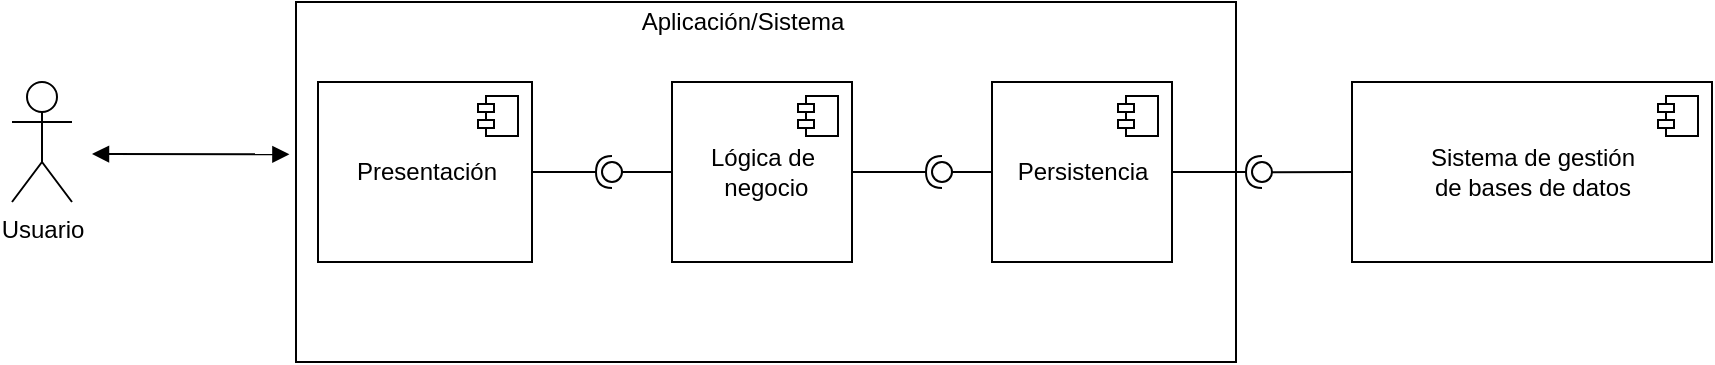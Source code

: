 <mxfile version="12.3.7" type="device" pages="1"><diagram id="3TKcIoMv5PYGojlUfhd3" name="Page-1"><mxGraphModel dx="1264" dy="534" grid="1" gridSize="10" guides="1" tooltips="1" connect="1" arrows="1" fold="1" page="1" pageScale="1" pageWidth="827" pageHeight="1169" math="0" shadow="0"><root><mxCell id="0"/><mxCell id="1" parent="0"/><mxCell id="ACzFc70r_e9UAkwBHgDi-1" value="Usuario&lt;br&gt;" style="shape=umlActor;verticalLabelPosition=bottom;labelBackgroundColor=#ffffff;verticalAlign=top;html=1;" vertex="1" parent="1"><mxGeometry x="80" y="130" width="30" height="60" as="geometry"/></mxCell><mxCell id="ACzFc70r_e9UAkwBHgDi-6" value="" style="endArrow=block;startArrow=block;endFill=1;startFill=1;html=1;entryX=-0.007;entryY=0.423;entryDx=0;entryDy=0;entryPerimeter=0;" edge="1" parent="1" target="ACzFc70r_e9UAkwBHgDi-7"><mxGeometry width="160" relative="1" as="geometry"><mxPoint x="120" y="166" as="sourcePoint"/><mxPoint x="280" y="159.5" as="targetPoint"/></mxGeometry></mxCell><mxCell id="ACzFc70r_e9UAkwBHgDi-7" value="" style="rounded=0;whiteSpace=wrap;html=1;" vertex="1" parent="1"><mxGeometry x="222" y="90" width="470" height="180" as="geometry"/></mxCell><mxCell id="ACzFc70r_e9UAkwBHgDi-8" value="" style="rounded=0;orthogonalLoop=1;jettySize=auto;html=1;endArrow=none;endFill=0;" edge="1" target="ACzFc70r_e9UAkwBHgDi-10" parent="1" source="ACzFc70r_e9UAkwBHgDi-21"><mxGeometry relative="1" as="geometry"><mxPoint x="200" y="355" as="sourcePoint"/></mxGeometry></mxCell><mxCell id="ACzFc70r_e9UAkwBHgDi-9" value="" style="rounded=0;orthogonalLoop=1;jettySize=auto;html=1;endArrow=halfCircle;endFill=0;entryX=0.5;entryY=0.5;entryDx=0;entryDy=0;endSize=6;strokeWidth=1;" edge="1" target="ACzFc70r_e9UAkwBHgDi-10" parent="1" source="ACzFc70r_e9UAkwBHgDi-23"><mxGeometry relative="1" as="geometry"><mxPoint x="240" y="355" as="sourcePoint"/></mxGeometry></mxCell><mxCell id="ACzFc70r_e9UAkwBHgDi-10" value="" style="ellipse;whiteSpace=wrap;html=1;fontFamily=Helvetica;fontSize=12;fontColor=#000000;align=center;strokeColor=#000000;fillColor=#ffffff;points=[];aspect=fixed;resizable=0;" vertex="1" parent="1"><mxGeometry x="375" y="170" width="10" height="10" as="geometry"/></mxCell><mxCell id="ACzFc70r_e9UAkwBHgDi-11" value="" style="rounded=0;orthogonalLoop=1;jettySize=auto;html=1;endArrow=none;endFill=0;" edge="1" target="ACzFc70r_e9UAkwBHgDi-13" parent="1" source="ACzFc70r_e9UAkwBHgDi-19"><mxGeometry relative="1" as="geometry"><mxPoint x="200" y="385" as="sourcePoint"/></mxGeometry></mxCell><mxCell id="ACzFc70r_e9UAkwBHgDi-12" value="" style="rounded=0;orthogonalLoop=1;jettySize=auto;html=1;endArrow=halfCircle;endFill=0;entryX=0.5;entryY=0.5;entryDx=0;entryDy=0;endSize=6;strokeWidth=1;exitX=1;exitY=0.5;exitDx=0;exitDy=0;" edge="1" target="ACzFc70r_e9UAkwBHgDi-13" parent="1" source="ACzFc70r_e9UAkwBHgDi-21"><mxGeometry relative="1" as="geometry"><mxPoint x="240" y="385" as="sourcePoint"/></mxGeometry></mxCell><mxCell id="ACzFc70r_e9UAkwBHgDi-13" value="" style="ellipse;whiteSpace=wrap;html=1;fontFamily=Helvetica;fontSize=12;fontColor=#000000;align=center;strokeColor=#000000;fillColor=#ffffff;points=[];aspect=fixed;resizable=0;" vertex="1" parent="1"><mxGeometry x="540" y="170" width="10" height="10" as="geometry"/></mxCell><mxCell id="ACzFc70r_e9UAkwBHgDi-14" value="" style="rounded=0;orthogonalLoop=1;jettySize=auto;html=1;endArrow=none;endFill=0;exitX=0;exitY=0.5;exitDx=0;exitDy=0;" edge="1" target="ACzFc70r_e9UAkwBHgDi-16" parent="1" source="ACzFc70r_e9UAkwBHgDi-17"><mxGeometry relative="1" as="geometry"><mxPoint x="200" y="415" as="sourcePoint"/></mxGeometry></mxCell><mxCell id="ACzFc70r_e9UAkwBHgDi-15" value="" style="rounded=0;orthogonalLoop=1;jettySize=auto;html=1;endArrow=halfCircle;endFill=0;entryX=0.5;entryY=0.5;entryDx=0;entryDy=0;endSize=6;strokeWidth=1;exitX=1;exitY=0.5;exitDx=0;exitDy=0;" edge="1" target="ACzFc70r_e9UAkwBHgDi-16" parent="1" source="ACzFc70r_e9UAkwBHgDi-19"><mxGeometry relative="1" as="geometry"><mxPoint x="240" y="415" as="sourcePoint"/></mxGeometry></mxCell><mxCell id="ACzFc70r_e9UAkwBHgDi-16" value="" style="ellipse;whiteSpace=wrap;html=1;fontFamily=Helvetica;fontSize=12;fontColor=#000000;align=center;strokeColor=#000000;fillColor=#ffffff;points=[];aspect=fixed;resizable=0;" vertex="1" parent="1"><mxGeometry x="700" y="170" width="10" height="10" as="geometry"/></mxCell><mxCell id="ACzFc70r_e9UAkwBHgDi-17" value="Sistema de gestión&lt;br&gt;de bases de datos" style="html=1;" vertex="1" parent="1"><mxGeometry x="750" y="130" width="180" height="90" as="geometry"/></mxCell><mxCell id="ACzFc70r_e9UAkwBHgDi-18" value="" style="shape=component;jettyWidth=8;jettyHeight=4;" vertex="1" parent="ACzFc70r_e9UAkwBHgDi-17"><mxGeometry x="1" width="20" height="20" relative="1" as="geometry"><mxPoint x="-27" y="7" as="offset"/></mxGeometry></mxCell><mxCell id="ACzFc70r_e9UAkwBHgDi-19" value="Persistencia" style="html=1;" vertex="1" parent="1"><mxGeometry x="570" y="130" width="90" height="90" as="geometry"/></mxCell><mxCell id="ACzFc70r_e9UAkwBHgDi-20" value="" style="shape=component;jettyWidth=8;jettyHeight=4;" vertex="1" parent="ACzFc70r_e9UAkwBHgDi-19"><mxGeometry x="1" width="20" height="20" relative="1" as="geometry"><mxPoint x="-27" y="7" as="offset"/></mxGeometry></mxCell><mxCell id="ACzFc70r_e9UAkwBHgDi-21" value="Lógica de&lt;br&gt;&amp;nbsp;negocio" style="html=1;" vertex="1" parent="1"><mxGeometry x="410" y="130" width="90" height="90" as="geometry"/></mxCell><mxCell id="ACzFc70r_e9UAkwBHgDi-22" value="" style="shape=component;jettyWidth=8;jettyHeight=4;" vertex="1" parent="ACzFc70r_e9UAkwBHgDi-21"><mxGeometry x="1" width="20" height="20" relative="1" as="geometry"><mxPoint x="-27" y="7" as="offset"/></mxGeometry></mxCell><mxCell id="ACzFc70r_e9UAkwBHgDi-23" value="Presentación" style="html=1;" vertex="1" parent="1"><mxGeometry x="233" y="130" width="107" height="90" as="geometry"/></mxCell><mxCell id="ACzFc70r_e9UAkwBHgDi-24" value="" style="shape=component;jettyWidth=8;jettyHeight=4;" vertex="1" parent="ACzFc70r_e9UAkwBHgDi-23"><mxGeometry x="1" width="20" height="20" relative="1" as="geometry"><mxPoint x="-27" y="7" as="offset"/></mxGeometry></mxCell><mxCell id="ACzFc70r_e9UAkwBHgDi-25" value="Aplicación/Sistema&lt;br&gt;" style="text;html=1;align=center;verticalAlign=middle;resizable=0;points=[];;autosize=1;" vertex="1" parent="1"><mxGeometry x="385" y="90" width="120" height="20" as="geometry"/></mxCell></root></mxGraphModel></diagram></mxfile>